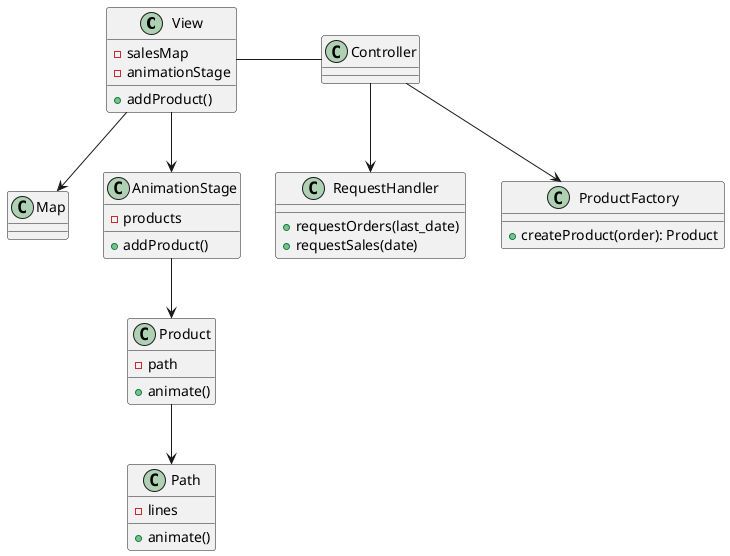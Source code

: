 @startuml

class View {
  - salesMap
  - animationStage
  + addProduct()
}

class Map

class AnimationStage {
  - products
  + addProduct()
}

class Product {
  - path
  + animate()
}

class Path {
  - lines
  + animate()
}

class RequestHandler {
  + requestOrders(last_date)
  + requestSales(date)
}

class ProductFactory {
  + createProduct(order): Product
}

View --> Map
View -right- Controller
View --> AnimationStage
Controller --> ProductFactory
Controller --> RequestHandler
AnimationStage --> Product
Product --> Path
@enduml

View: Map, Canvas
Model: Product, Path

Canvas --> Product, Path

// 受け取った受注データをProductFactoryに渡して、Productオブジェクト生成
// 生成されたProductオブジェクトをViewに渡す（addProduct）
// AnimationStageに商品オブジェクトを追加
// AnimationStageは、受け取った受注データから商品オブジェクトを生成
// イベントを登録 => onResponseOrders(orders)

// 受注データに応じて, Product, Pathを生成する処理
